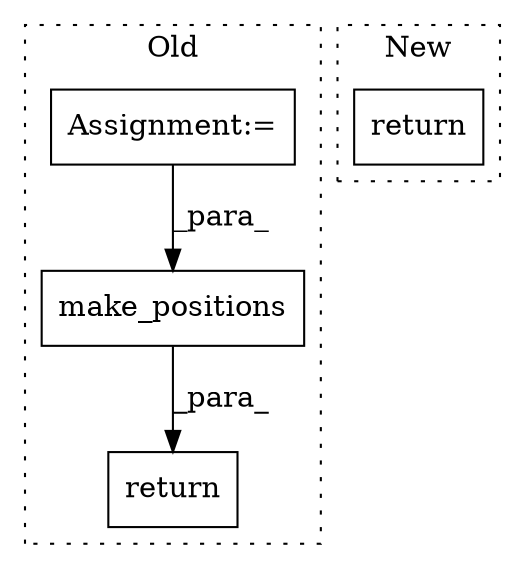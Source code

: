 digraph G {
subgraph cluster0 {
1 [label="make_positions" a="32" s="6968,7058" l="15,1" shape="box"];
3 [label="Assignment:=" a="7" s="6873" l="12" shape="box"];
4 [label="return" a="41" s="7066" l="7" shape="box"];
label = "Old";
style="dotted";
}
subgraph cluster1 {
2 [label="return" a="41" s="6881" l="7" shape="box"];
label = "New";
style="dotted";
}
1 -> 4 [label="_para_"];
3 -> 1 [label="_para_"];
}